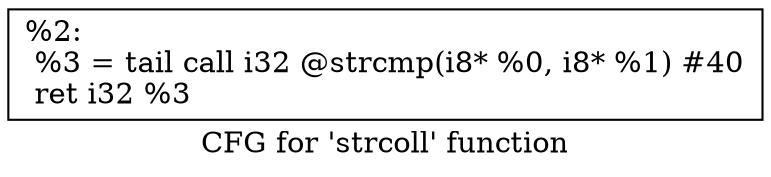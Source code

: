 digraph "CFG for 'strcoll' function" {
	label="CFG for 'strcoll' function";

	Node0x1b4bdc0 [shape=record,label="{%2:\l  %3 = tail call i32 @strcmp(i8* %0, i8* %1) #40\l  ret i32 %3\l}"];
}
